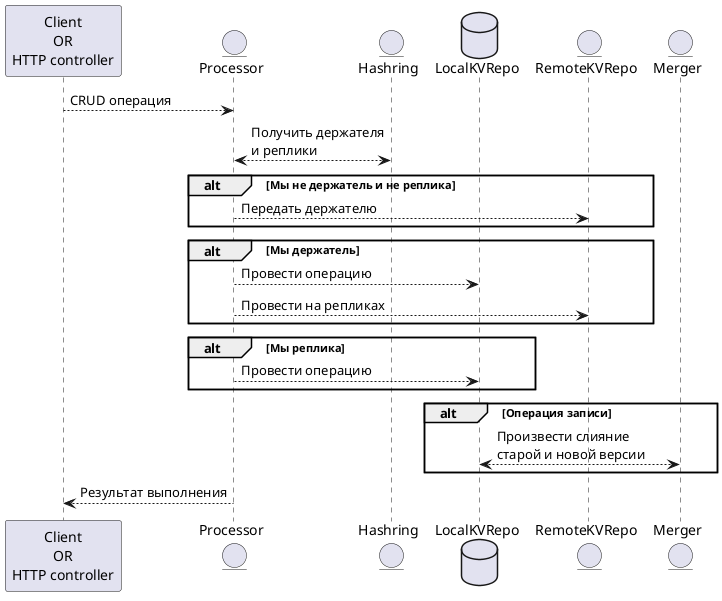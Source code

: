 @startuml seq
Participant "Client\nOR\nHTTP controller" as CL
Entity Processor
Entity Hashring
Database LocalKVRepo
Entity RemoteKVRepo
Entity Merger

CL --> Processor: CRUD операция
Processor <--> Hashring: Получить держателя\nи реплики

alt Мы не держатель и не реплика
    Processor --> RemoteKVRepo: Передать держателю
end
alt Мы держатель
    Processor --> LocalKVRepo: Провести операцию
    Processor --> RemoteKVRepo: Провести на репликах
end
alt Мы реплика
    Processor --> LocalKVRepo: Провести операцию
end

alt Операция записи
    LocalKVRepo <--> Merger: Произвести слияние\nстарой и новой версии
end

CL <-- Processor: Результат выполнения
@enduml